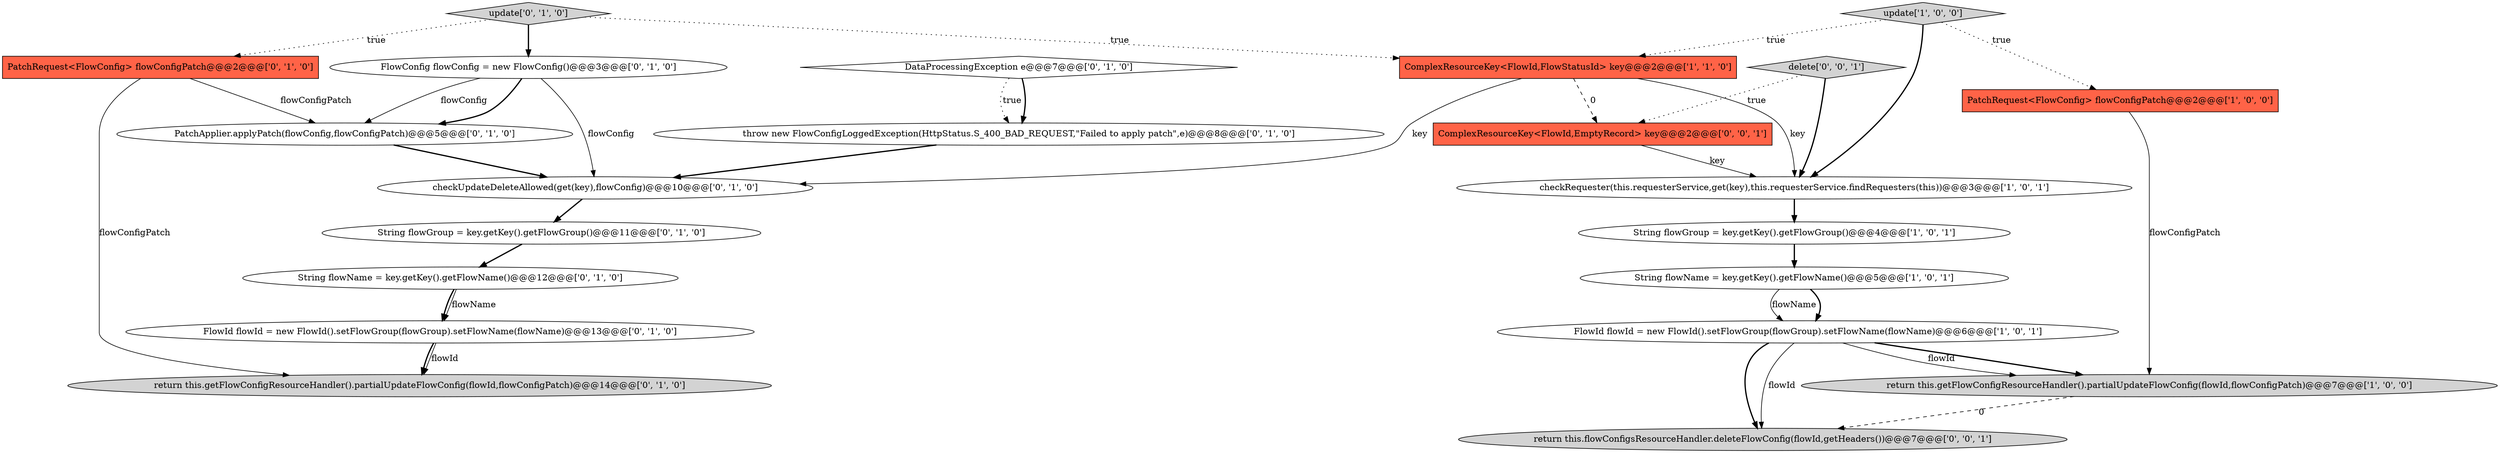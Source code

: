 digraph {
12 [style = filled, label = "throw new FlowConfigLoggedException(HttpStatus.S_400_BAD_REQUEST,\"Failed to apply patch\",e)@@@8@@@['0', '1', '0']", fillcolor = white, shape = ellipse image = "AAA1AAABBB2BBB"];
0 [style = filled, label = "FlowId flowId = new FlowId().setFlowGroup(flowGroup).setFlowName(flowName)@@@6@@@['1', '0', '1']", fillcolor = white, shape = ellipse image = "AAA0AAABBB1BBB"];
9 [style = filled, label = "return this.getFlowConfigResourceHandler().partialUpdateFlowConfig(flowId,flowConfigPatch)@@@14@@@['0', '1', '0']", fillcolor = lightgray, shape = ellipse image = "AAA0AAABBB2BBB"];
18 [style = filled, label = "FlowConfig flowConfig = new FlowConfig()@@@3@@@['0', '1', '0']", fillcolor = white, shape = ellipse image = "AAA0AAABBB2BBB"];
3 [style = filled, label = "ComplexResourceKey<FlowId,FlowStatusId> key@@@2@@@['1', '1', '0']", fillcolor = tomato, shape = box image = "AAA0AAABBB1BBB"];
1 [style = filled, label = "update['1', '0', '0']", fillcolor = lightgray, shape = diamond image = "AAA0AAABBB1BBB"];
5 [style = filled, label = "String flowGroup = key.getKey().getFlowGroup()@@@4@@@['1', '0', '1']", fillcolor = white, shape = ellipse image = "AAA0AAABBB1BBB"];
19 [style = filled, label = "delete['0', '0', '1']", fillcolor = lightgray, shape = diamond image = "AAA0AAABBB3BBB"];
17 [style = filled, label = "update['0', '1', '0']", fillcolor = lightgray, shape = diamond image = "AAA0AAABBB2BBB"];
16 [style = filled, label = "checkUpdateDeleteAllowed(get(key),flowConfig)@@@10@@@['0', '1', '0']", fillcolor = white, shape = ellipse image = "AAA1AAABBB2BBB"];
20 [style = filled, label = "return this.flowConfigsResourceHandler.deleteFlowConfig(flowId,getHeaders())@@@7@@@['0', '0', '1']", fillcolor = lightgray, shape = ellipse image = "AAA0AAABBB3BBB"];
8 [style = filled, label = "String flowGroup = key.getKey().getFlowGroup()@@@11@@@['0', '1', '0']", fillcolor = white, shape = ellipse image = "AAA0AAABBB2BBB"];
4 [style = filled, label = "return this.getFlowConfigResourceHandler().partialUpdateFlowConfig(flowId,flowConfigPatch)@@@7@@@['1', '0', '0']", fillcolor = lightgray, shape = ellipse image = "AAA0AAABBB1BBB"];
6 [style = filled, label = "String flowName = key.getKey().getFlowName()@@@5@@@['1', '0', '1']", fillcolor = white, shape = ellipse image = "AAA0AAABBB1BBB"];
10 [style = filled, label = "String flowName = key.getKey().getFlowName()@@@12@@@['0', '1', '0']", fillcolor = white, shape = ellipse image = "AAA0AAABBB2BBB"];
21 [style = filled, label = "ComplexResourceKey<FlowId,EmptyRecord> key@@@2@@@['0', '0', '1']", fillcolor = tomato, shape = box image = "AAA0AAABBB3BBB"];
2 [style = filled, label = "PatchRequest<FlowConfig> flowConfigPatch@@@2@@@['1', '0', '0']", fillcolor = tomato, shape = box image = "AAA0AAABBB1BBB"];
11 [style = filled, label = "FlowId flowId = new FlowId().setFlowGroup(flowGroup).setFlowName(flowName)@@@13@@@['0', '1', '0']", fillcolor = white, shape = ellipse image = "AAA0AAABBB2BBB"];
13 [style = filled, label = "PatchRequest<FlowConfig> flowConfigPatch@@@2@@@['0', '1', '0']", fillcolor = tomato, shape = box image = "AAA0AAABBB2BBB"];
14 [style = filled, label = "PatchApplier.applyPatch(flowConfig,flowConfigPatch)@@@5@@@['0', '1', '0']", fillcolor = white, shape = ellipse image = "AAA1AAABBB2BBB"];
15 [style = filled, label = "DataProcessingException e@@@7@@@['0', '1', '0']", fillcolor = white, shape = diamond image = "AAA1AAABBB2BBB"];
7 [style = filled, label = "checkRequester(this.requesterService,get(key),this.requesterService.findRequesters(this))@@@3@@@['1', '0', '1']", fillcolor = white, shape = ellipse image = "AAA0AAABBB1BBB"];
19->21 [style = dotted, label="true"];
13->9 [style = solid, label="flowConfigPatch"];
18->14 [style = solid, label="flowConfig"];
0->4 [style = bold, label=""];
14->16 [style = bold, label=""];
15->12 [style = bold, label=""];
6->0 [style = bold, label=""];
16->8 [style = bold, label=""];
17->13 [style = dotted, label="true"];
3->21 [style = dashed, label="0"];
11->9 [style = bold, label=""];
3->16 [style = solid, label="key"];
10->11 [style = bold, label=""];
11->9 [style = solid, label="flowId"];
13->14 [style = solid, label="flowConfigPatch"];
0->4 [style = solid, label="flowId"];
10->11 [style = solid, label="flowName"];
12->16 [style = bold, label=""];
0->20 [style = bold, label=""];
1->3 [style = dotted, label="true"];
3->7 [style = solid, label="key"];
21->7 [style = solid, label="key"];
18->16 [style = solid, label="flowConfig"];
6->0 [style = solid, label="flowName"];
7->5 [style = bold, label=""];
2->4 [style = solid, label="flowConfigPatch"];
1->2 [style = dotted, label="true"];
4->20 [style = dashed, label="0"];
1->7 [style = bold, label=""];
19->7 [style = bold, label=""];
18->14 [style = bold, label=""];
17->3 [style = dotted, label="true"];
8->10 [style = bold, label=""];
5->6 [style = bold, label=""];
15->12 [style = dotted, label="true"];
0->20 [style = solid, label="flowId"];
17->18 [style = bold, label=""];
}
